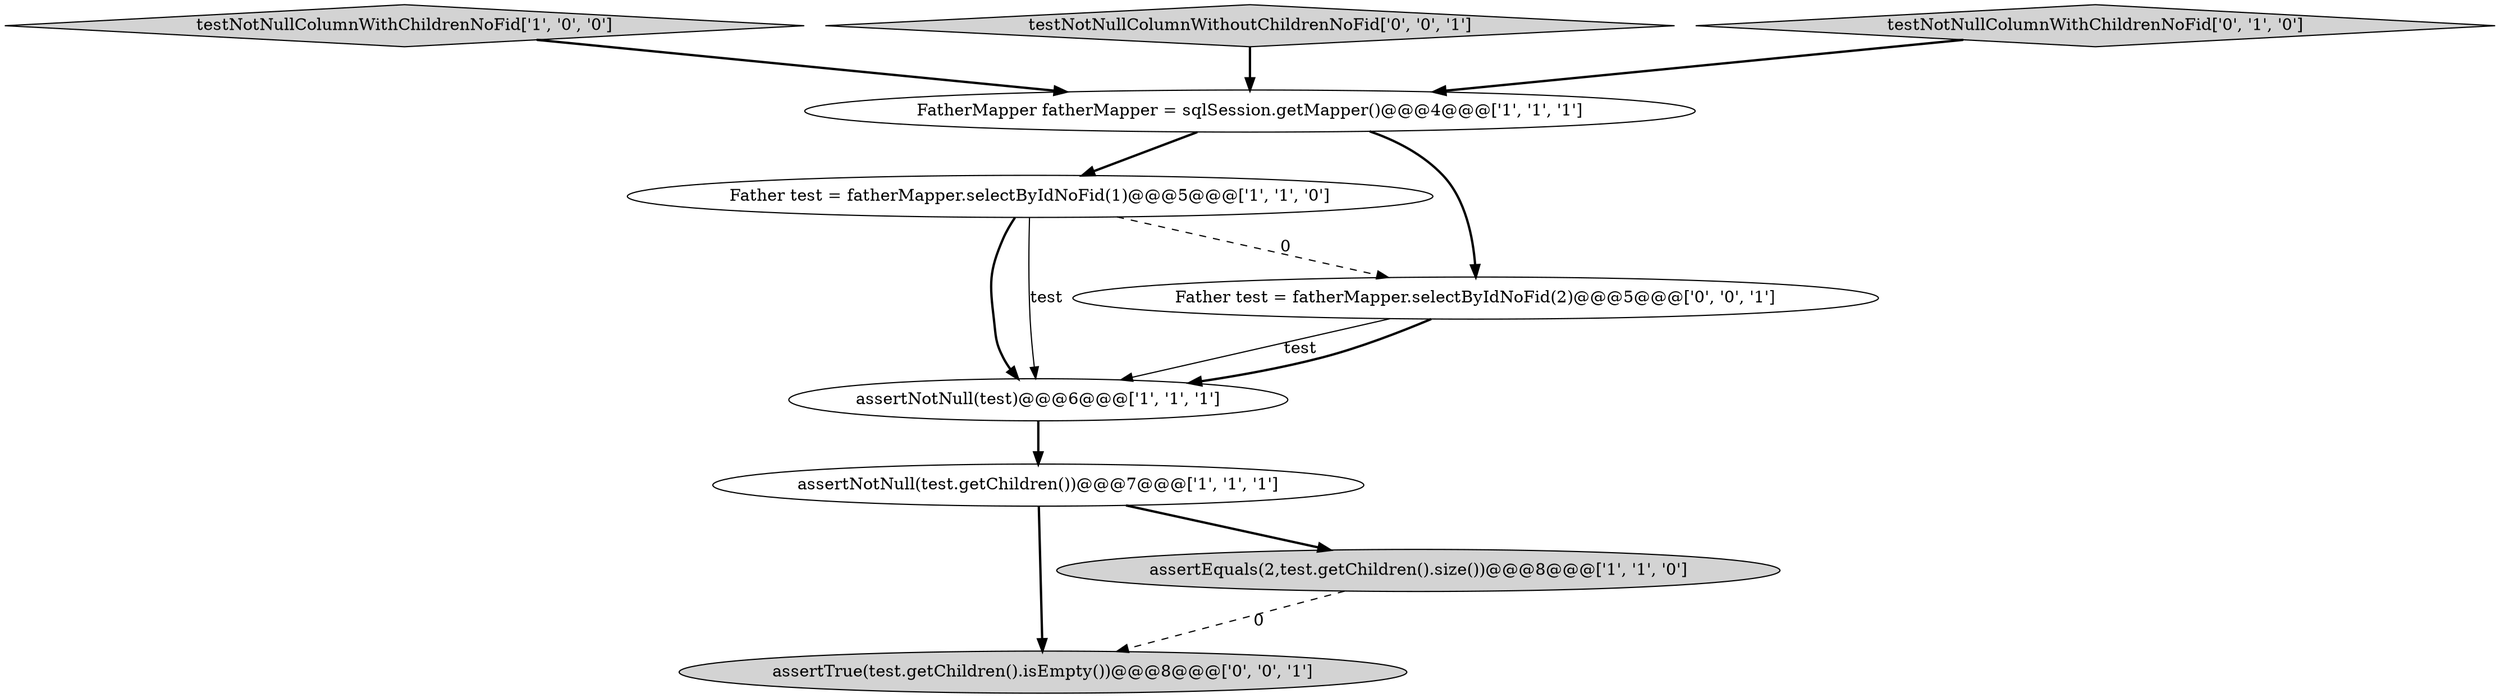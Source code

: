digraph {
1 [style = filled, label = "Father test = fatherMapper.selectByIdNoFid(1)@@@5@@@['1', '1', '0']", fillcolor = white, shape = ellipse image = "AAA0AAABBB1BBB"];
0 [style = filled, label = "testNotNullColumnWithChildrenNoFid['1', '0', '0']", fillcolor = lightgray, shape = diamond image = "AAA0AAABBB1BBB"];
8 [style = filled, label = "testNotNullColumnWithoutChildrenNoFid['0', '0', '1']", fillcolor = lightgray, shape = diamond image = "AAA0AAABBB3BBB"];
6 [style = filled, label = "testNotNullColumnWithChildrenNoFid['0', '1', '0']", fillcolor = lightgray, shape = diamond image = "AAA0AAABBB2BBB"];
7 [style = filled, label = "Father test = fatherMapper.selectByIdNoFid(2)@@@5@@@['0', '0', '1']", fillcolor = white, shape = ellipse image = "AAA0AAABBB3BBB"];
9 [style = filled, label = "assertTrue(test.getChildren().isEmpty())@@@8@@@['0', '0', '1']", fillcolor = lightgray, shape = ellipse image = "AAA0AAABBB3BBB"];
5 [style = filled, label = "assertNotNull(test.getChildren())@@@7@@@['1', '1', '1']", fillcolor = white, shape = ellipse image = "AAA0AAABBB1BBB"];
3 [style = filled, label = "FatherMapper fatherMapper = sqlSession.getMapper()@@@4@@@['1', '1', '1']", fillcolor = white, shape = ellipse image = "AAA0AAABBB1BBB"];
2 [style = filled, label = "assertNotNull(test)@@@6@@@['1', '1', '1']", fillcolor = white, shape = ellipse image = "AAA0AAABBB1BBB"];
4 [style = filled, label = "assertEquals(2,test.getChildren().size())@@@8@@@['1', '1', '0']", fillcolor = lightgray, shape = ellipse image = "AAA0AAABBB1BBB"];
0->3 [style = bold, label=""];
6->3 [style = bold, label=""];
4->9 [style = dashed, label="0"];
7->2 [style = solid, label="test"];
1->2 [style = bold, label=""];
1->2 [style = solid, label="test"];
1->7 [style = dashed, label="0"];
3->1 [style = bold, label=""];
3->7 [style = bold, label=""];
5->9 [style = bold, label=""];
7->2 [style = bold, label=""];
5->4 [style = bold, label=""];
2->5 [style = bold, label=""];
8->3 [style = bold, label=""];
}
